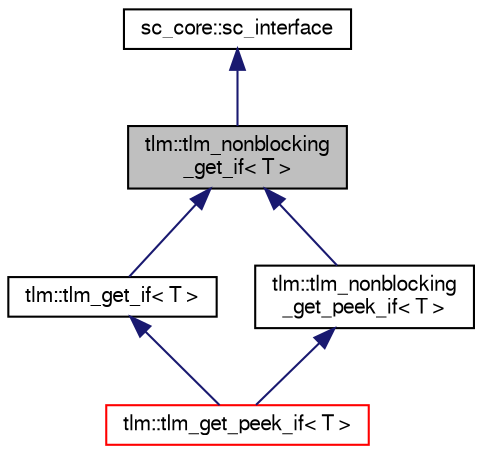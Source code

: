 digraph "tlm::tlm_nonblocking_get_if&lt; T &gt;"
{
  edge [fontname="FreeSans",fontsize="10",labelfontname="FreeSans",labelfontsize="10"];
  node [fontname="FreeSans",fontsize="10",shape=record];
  Node0 [label="tlm::tlm_nonblocking\l_get_if\< T \>",height=0.2,width=0.4,color="black", fillcolor="grey75", style="filled", fontcolor="black"];
  Node1 -> Node0 [dir="back",color="midnightblue",fontsize="10",style="solid",fontname="FreeSans"];
  Node1 [label="sc_core::sc_interface",height=0.2,width=0.4,color="black", fillcolor="white", style="filled",URL="/mnt/c/Users/fangk/Documents/hdl-playground/lib/systemc-2.3.3/objdir/docs/sysc/doxygen/systemc.tag$a01196.html"];
  Node0 -> Node2 [dir="back",color="midnightblue",fontsize="10",style="solid",fontname="FreeSans"];
  Node2 [label="tlm::tlm_get_if\< T \>",height=0.2,width=0.4,color="black", fillcolor="white", style="filled",URL="$a02291.html"];
  Node2 -> Node3 [dir="back",color="midnightblue",fontsize="10",style="solid",fontname="FreeSans"];
  Node3 [label="tlm::tlm_get_peek_if\< T \>",height=0.2,width=0.4,color="red", fillcolor="white", style="filled",URL="$a02319.html"];
  Node0 -> Node7 [dir="back",color="midnightblue",fontsize="10",style="solid",fontname="FreeSans"];
  Node7 [label="tlm::tlm_nonblocking\l_get_peek_if\< T \>",height=0.2,width=0.4,color="black", fillcolor="white", style="filled",URL="$a02315.html"];
  Node7 -> Node3 [dir="back",color="midnightblue",fontsize="10",style="solid",fontname="FreeSans"];
}
